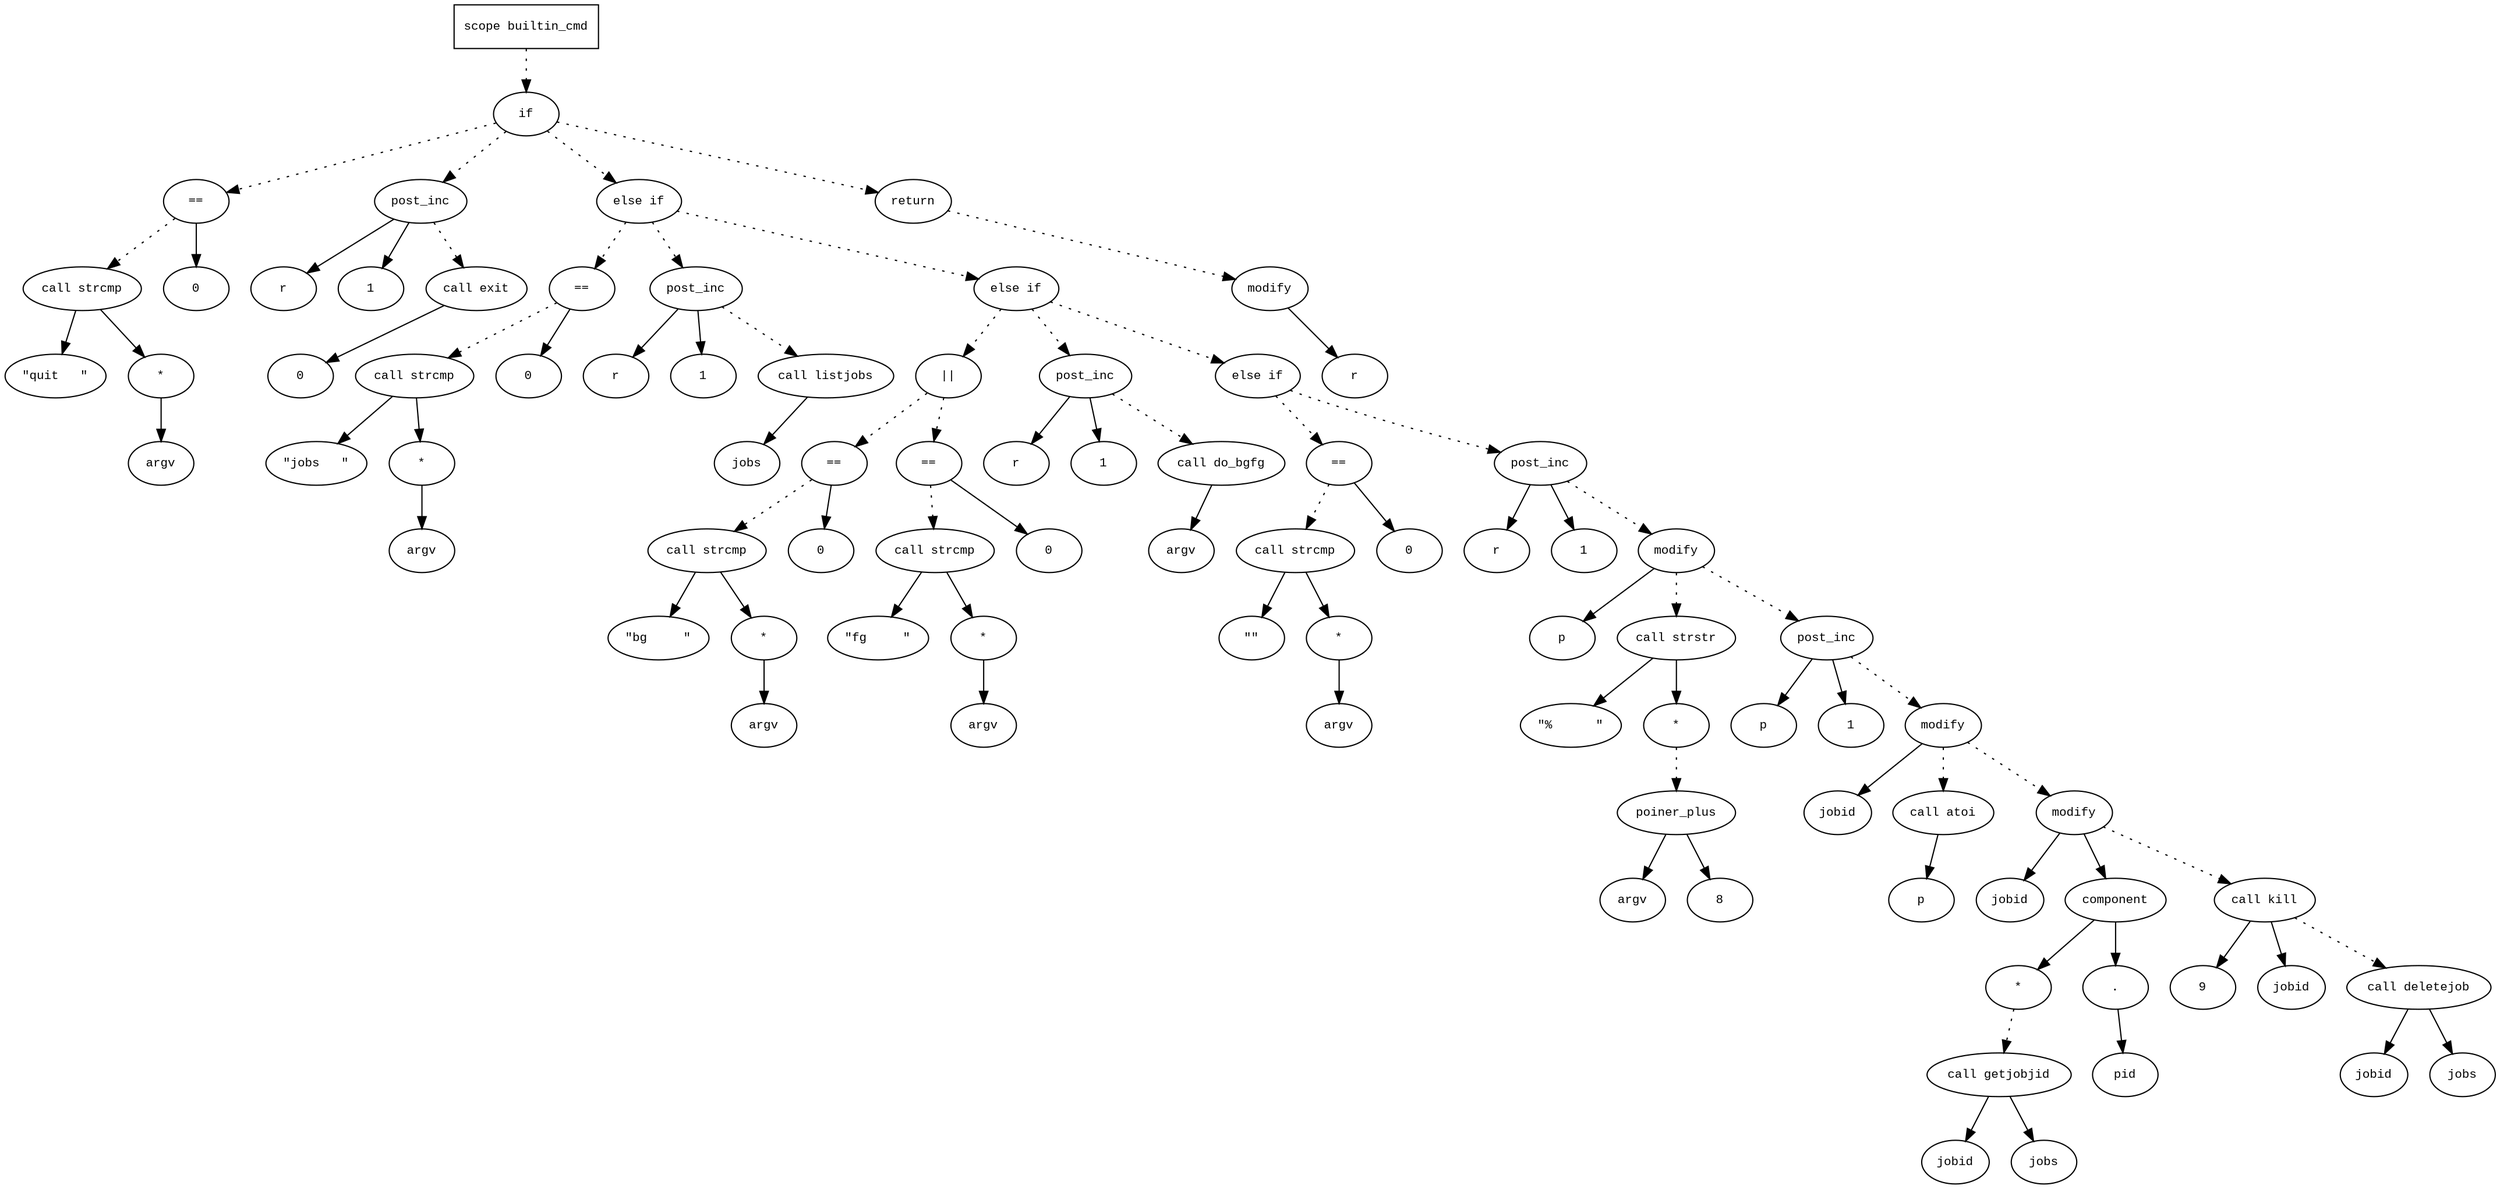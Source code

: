 digraph AST {
  graph [fontname="Times New Roman",fontsize=10];
  node  [fontname="Courier New",fontsize=10];
  edge  [fontname="Times New Roman",fontsize=10];

  node1 [label="scope builtin_cmd",shape=box];
  node2 [label="if",shape=ellipse];
  node1 -> node2 [style=dotted];
  node3 [label="==",shape=ellipse];
  node4 [label="call strcmp",shape=ellipse];
  node5 [label="\"quit   \"",shape=ellipse];
  node4 -> node5;
  node6 [label="*",shape=ellipse];
  node7 [label="argv",shape=ellipse];
  node6 -> node7;
  node4 -> node6;
  node3 -> node4 [style=dotted];
  node8 [label="0",shape=ellipse];
  node3 -> node8;
  node2 -> node3 [style=dotted];
  node9 [label="post_inc",shape=ellipse];
  node10 [label="r",shape=ellipse];
  node9 -> node10;
  node11 [label="1",shape=ellipse];
  node9 -> node11;
  node2 -> node9 [style=dotted];
  node12 [label="call exit",shape=ellipse];
  node13 [label="0",shape=ellipse];
  node12 -> node13;
  node9 -> node12 [style=dotted];
  node14 [label="else if",shape=ellipse];
  node2 -> node14 [style=dotted];
  node15 [label="==",shape=ellipse];
  node16 [label="call strcmp",shape=ellipse];
  node17 [label="\"jobs   \"",shape=ellipse];
  node16 -> node17;
  node18 [label="*",shape=ellipse];
  node19 [label="argv",shape=ellipse];
  node18 -> node19;
  node16 -> node18;
  node15 -> node16 [style=dotted];
  node20 [label="0",shape=ellipse];
  node15 -> node20;
  node14 -> node15 [style=dotted];
  node21 [label="post_inc",shape=ellipse];
  node22 [label="r",shape=ellipse];
  node21 -> node22;
  node23 [label="1",shape=ellipse];
  node21 -> node23;
  node14 -> node21 [style=dotted];
  node24 [label="call listjobs",shape=ellipse];
  node25 [label="jobs",shape=ellipse];
  node24 -> node25;
  node21 -> node24 [style=dotted];
  node26 [label="else if",shape=ellipse];
  node14 -> node26 [style=dotted];
  node27 [label="||",shape=ellipse];
  node28 [label="==",shape=ellipse];
  node29 [label="call strcmp",shape=ellipse];
  node30 [label="\"bg     \"",shape=ellipse];
  node29 -> node30;
  node31 [label="*",shape=ellipse];
  node32 [label="argv",shape=ellipse];
  node31 -> node32;
  node29 -> node31;
  node28 -> node29 [style=dotted];
  node33 [label="0",shape=ellipse];
  node28 -> node33;
  node27 -> node28 [style=dotted];
  node34 [label="==",shape=ellipse];
  node35 [label="call strcmp",shape=ellipse];
  node36 [label="\"fg     \"",shape=ellipse];
  node35 -> node36;
  node37 [label="*",shape=ellipse];
  node38 [label="argv",shape=ellipse];
  node37 -> node38;
  node35 -> node37;
  node34 -> node35 [style=dotted];
  node39 [label="0",shape=ellipse];
  node34 -> node39;
  node27 -> node34 [style=dotted];
  node26 -> node27 [style=dotted];
  node40 [label="post_inc",shape=ellipse];
  node41 [label="r",shape=ellipse];
  node40 -> node41;
  node42 [label="1",shape=ellipse];
  node40 -> node42;
  node26 -> node40 [style=dotted];
  node43 [label="call do_bgfg",shape=ellipse];
  node44 [label="argv",shape=ellipse];
  node43 -> node44;
  node40 -> node43 [style=dotted];
  node45 [label="else if",shape=ellipse];
  node26 -> node45 [style=dotted];
  node46 [label="==",shape=ellipse];
  node47 [label="call strcmp",shape=ellipse];
  node48 [label="\"\"",shape=ellipse];
  node47 -> node48;
  node49 [label="*",shape=ellipse];
  node50 [label="argv",shape=ellipse];
  node49 -> node50;
  node47 -> node49;
  node46 -> node47 [style=dotted];
  node51 [label="0",shape=ellipse];
  node46 -> node51;
  node45 -> node46 [style=dotted];
  node52 [label="post_inc",shape=ellipse];
  node53 [label="r",shape=ellipse];
  node52 -> node53;
  node54 [label="1",shape=ellipse];
  node52 -> node54;
  node45 -> node52 [style=dotted];
  node55 [label="modify",shape=ellipse];
  node56 [label="p",shape=ellipse];
  node55 -> node56;
  node57 [label="call strstr",shape=ellipse];
  node58 [label="\"%      \"",shape=ellipse];
  node57 -> node58;
  node59 [label="*",shape=ellipse];
  node60 [label="poiner_plus",shape=ellipse];
  node61 [label="argv",shape=ellipse];
  node60 -> node61;
  node62 [label="8",shape=ellipse];
  node60 -> node62;
  node59 -> node60 [style=dotted];
  node57 -> node59;
  node55 -> node57 [style=dotted];
  node52 -> node55 [style=dotted];
  node63 [label="post_inc",shape=ellipse];
  node64 [label="p",shape=ellipse];
  node63 -> node64;
  node65 [label="1",shape=ellipse];
  node63 -> node65;
  node55 -> node63 [style=dotted];
  node66 [label="modify",shape=ellipse];
  node67 [label="jobid",shape=ellipse];
  node66 -> node67;
  node68 [label="call atoi",shape=ellipse];
  node69 [label="p",shape=ellipse];
  node68 -> node69;
  node66 -> node68 [style=dotted];
  node63 -> node66 [style=dotted];
  node70 [label="modify",shape=ellipse];
  node71 [label="jobid",shape=ellipse];
  node70 -> node71;
  node72 [label="component",shape=ellipse];
  node70 -> node72;
  node73 [label="*",shape=ellipse];
  node74 [label="call getjobjid",shape=ellipse];
  node75 [label="jobid",shape=ellipse];
  node74 -> node75;
  node76 [label="jobs",shape=ellipse];
  node74 -> node76;
  node73 -> node74 [style=dotted];
  node72 -> node73;
  node77 [label=".",shape=ellipse];
  node72 -> node77;
  node78 [label="pid",shape=ellipse];
  node77 -> node78;
  node66 -> node70 [style=dotted];
  node79 [label="call kill",shape=ellipse];
  node80 [label="9",shape=ellipse];
  node79 -> node80;
  node81 [label="jobid",shape=ellipse];
  node79 -> node81;
  node70 -> node79 [style=dotted];
  node82 [label="call deletejob",shape=ellipse];
  node83 [label="jobid",shape=ellipse];
  node82 -> node83;
  node84 [label="jobs",shape=ellipse];
  node82 -> node84;
  node79 -> node82 [style=dotted];
  node85 [label="return",shape=ellipse];
  node86 [label="modify",shape=ellipse];
  node87 [label="r",shape=ellipse];
  node86 -> node87;
  node85 -> node86 [style=dotted];
  node2 -> node85 [style=dotted];
} 